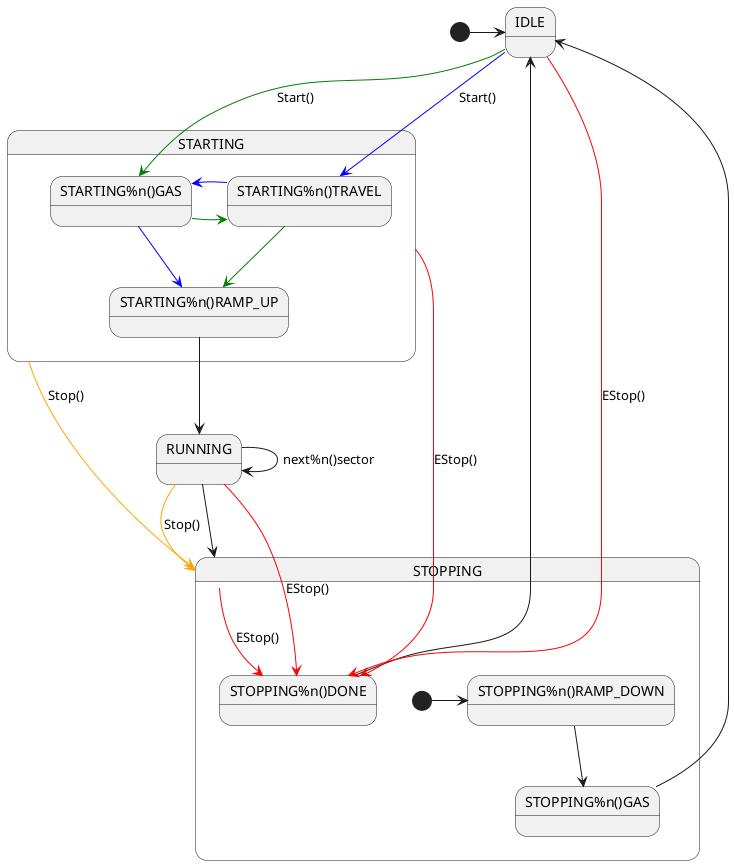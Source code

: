 {
  "sha1": "332ynk0up2ucmwu5hd7s1qyq93lvg4k",
  "insertion": {
    "when": "2024-05-30T20:48:20.170Z",
    "user": "plantuml@gmail.com"
  }
}
@startuml
state STARTING {
state "STARTING%n()GAS" as sg
state "STARTING%n()TRAVEL" as st
state "STARTING%n()RAMP_UP" as sr
}

state STOPPING {
state "STOPPING%n()GAS" as xg
state "STOPPING%n()RAMP_DOWN" as xr
state "STOPPING%n()DONE" as xd
[*] -> xr
}

[*] -> IDLE

IDLE -down[#green]-> sg : Start()

st -down[#green]->sr
sg -left[#green]->st
IDLE -down[#blue]-> st : Start()

sg -down[#blue]->sr
st -right[#blue]->sg
sr -down-> RUNNING
RUNNING -down-> STOPPING
RUNNING -> RUNNING : next%n()sector

xd -up--> IDLE
xr -down-> xg
xg -up-> IDLE

STARTING -down[#orange]-> STOPPING: Stop()
RUNNING -down[#orange]-> STOPPING: Stop()
STARTING -down[#red]-> xd: EStop()
RUNNING -[#red]-> xd: EStop()
IDLE -[#red]-> xd: EStop()
STOPPING -[#red]-> xd: EStop()

@enduml
